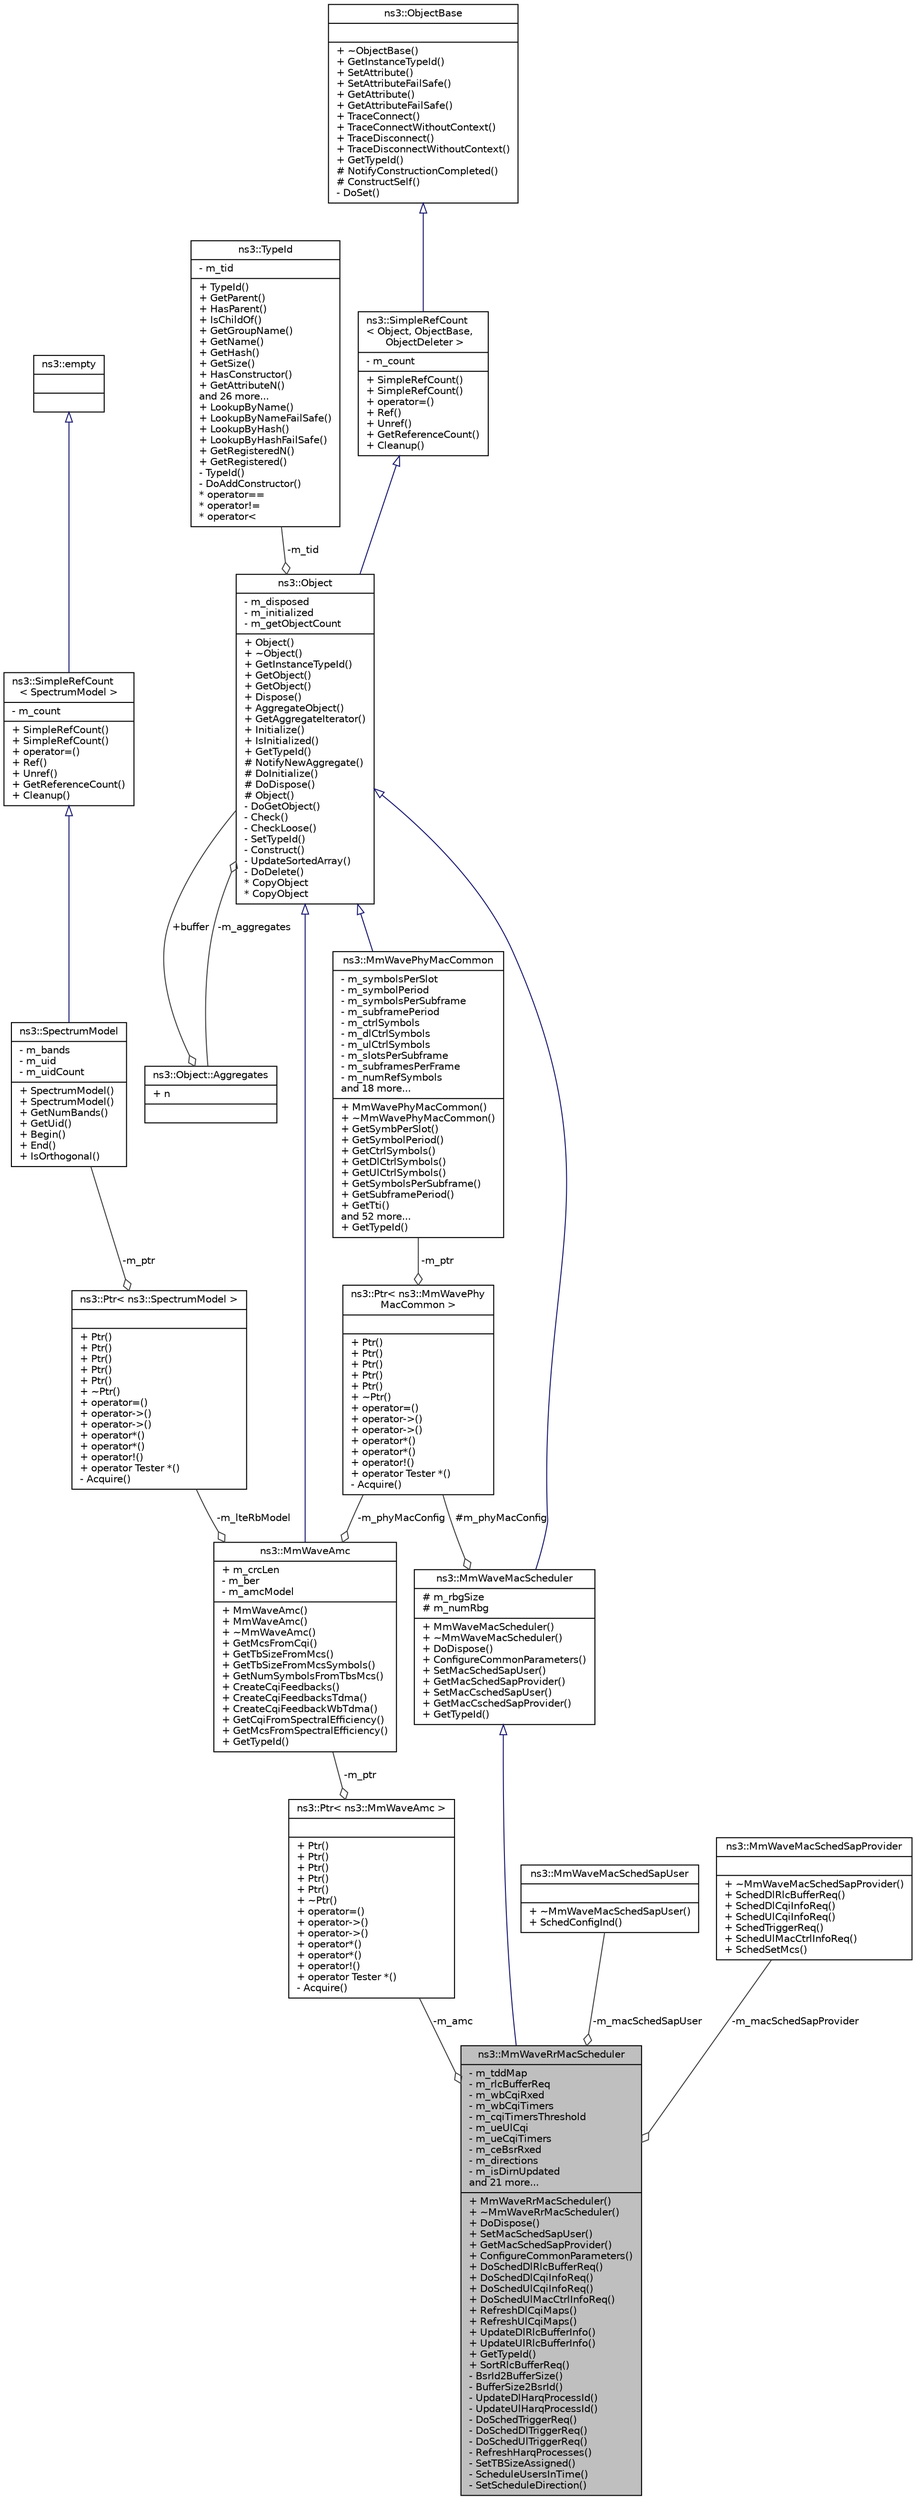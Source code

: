 digraph "ns3::MmWaveRrMacScheduler"
{
  edge [fontname="Helvetica",fontsize="10",labelfontname="Helvetica",labelfontsize="10"];
  node [fontname="Helvetica",fontsize="10",shape=record];
  Node1 [label="{ns3::MmWaveRrMacScheduler\n|- m_tddMap\l- m_rlcBufferReq\l- m_wbCqiRxed\l- m_wbCqiTimers\l- m_cqiTimersThreshold\l- m_ueUlCqi\l- m_ueCqiTimers\l- m_ceBsrRxed\l- m_directions\l- m_isDirnUpdated\land 21 more...\l|+ MmWaveRrMacScheduler()\l+ ~MmWaveRrMacScheduler()\l+ DoDispose()\l+ SetMacSchedSapUser()\l+ GetMacSchedSapProvider()\l+ ConfigureCommonParameters()\l+ DoSchedDlRlcBufferReq()\l+ DoSchedDlCqiInfoReq()\l+ DoSchedUlCqiInfoReq()\l+ DoSchedUlMacCtrlInfoReq()\l+ RefreshDlCqiMaps()\l+ RefreshUlCqiMaps()\l+ UpdateDlRlcBufferInfo()\l+ UpdateUlRlcBufferInfo()\l+ GetTypeId()\l+ SortRlcBufferReq()\l- BsrId2BufferSize()\l- BufferSize2BsrId()\l- UpdateDlHarqProcessId()\l- UpdateUlHarqProcessId()\l- DoSchedTriggerReq()\l- DoSchedDlTriggerReq()\l- DoSchedUlTriggerReq()\l- RefreshHarqProcesses()\l- SetTBSizeAssigned()\l- ScheduleUsersInTime()\l- SetScheduleDirection()\l}",height=0.2,width=0.4,color="black", fillcolor="grey75", style="filled", fontcolor="black"];
  Node2 -> Node1 [dir="back",color="midnightblue",fontsize="10",style="solid",arrowtail="onormal"];
  Node2 [label="{ns3::MmWaveMacScheduler\n|# m_rbgSize\l# m_numRbg\l|+ MmWaveMacScheduler()\l+ ~MmWaveMacScheduler()\l+ DoDispose()\l+ ConfigureCommonParameters()\l+ SetMacSchedSapUser()\l+ GetMacSchedSapProvider()\l+ SetMacCschedSapUser()\l+ GetMacCschedSapProvider()\l+ GetTypeId()\l}",height=0.2,width=0.4,color="black", fillcolor="white", style="filled",URL="$d6/d71/classns3_1_1MmWaveMacScheduler.html"];
  Node3 -> Node2 [dir="back",color="midnightblue",fontsize="10",style="solid",arrowtail="onormal"];
  Node3 [label="{ns3::Object\n|- m_disposed\l- m_initialized\l- m_getObjectCount\l|+ Object()\l+ ~Object()\l+ GetInstanceTypeId()\l+ GetObject()\l+ GetObject()\l+ Dispose()\l+ AggregateObject()\l+ GetAggregateIterator()\l+ Initialize()\l+ IsInitialized()\l+ GetTypeId()\l# NotifyNewAggregate()\l# DoInitialize()\l# DoDispose()\l# Object()\l- DoGetObject()\l- Check()\l- CheckLoose()\l- SetTypeId()\l- Construct()\l- UpdateSortedArray()\l- DoDelete()\l* CopyObject\l* CopyObject\l}",height=0.2,width=0.4,color="black", fillcolor="white", style="filled",URL="$d9/d77/classns3_1_1Object.html",tooltip="A base class which provides memory management and object aggregation. "];
  Node4 -> Node3 [dir="back",color="midnightblue",fontsize="10",style="solid",arrowtail="onormal"];
  Node4 [label="{ns3::SimpleRefCount\l\< Object, ObjectBase,\l ObjectDeleter \>\n|- m_count\l|+ SimpleRefCount()\l+ SimpleRefCount()\l+ operator=()\l+ Ref()\l+ Unref()\l+ GetReferenceCount()\l+ Cleanup()\l}",height=0.2,width=0.4,color="black", fillcolor="white", style="filled",URL="$da/da1/classns3_1_1SimpleRefCount.html"];
  Node5 -> Node4 [dir="back",color="midnightblue",fontsize="10",style="solid",arrowtail="onormal"];
  Node5 [label="{ns3::ObjectBase\n||+ ~ObjectBase()\l+ GetInstanceTypeId()\l+ SetAttribute()\l+ SetAttributeFailSafe()\l+ GetAttribute()\l+ GetAttributeFailSafe()\l+ TraceConnect()\l+ TraceConnectWithoutContext()\l+ TraceDisconnect()\l+ TraceDisconnectWithoutContext()\l+ GetTypeId()\l# NotifyConstructionCompleted()\l# ConstructSelf()\l- DoSet()\l}",height=0.2,width=0.4,color="black", fillcolor="white", style="filled",URL="$d2/dac/classns3_1_1ObjectBase.html",tooltip="Anchor the ns-3 type and attribute system. "];
  Node6 -> Node3 [color="grey25",fontsize="10",style="solid",label=" -m_tid" ,arrowhead="odiamond"];
  Node6 [label="{ns3::TypeId\n|- m_tid\l|+ TypeId()\l+ GetParent()\l+ HasParent()\l+ IsChildOf()\l+ GetGroupName()\l+ GetName()\l+ GetHash()\l+ GetSize()\l+ HasConstructor()\l+ GetAttributeN()\land 26 more...\l+ LookupByName()\l+ LookupByNameFailSafe()\l+ LookupByHash()\l+ LookupByHashFailSafe()\l+ GetRegisteredN()\l+ GetRegistered()\l- TypeId()\l- DoAddConstructor()\l* operator==\l* operator!=\l* operator\<\l}",height=0.2,width=0.4,color="black", fillcolor="white", style="filled",URL="$d6/d11/classns3_1_1TypeId.html",tooltip="a unique identifier for an interface. "];
  Node7 -> Node3 [color="grey25",fontsize="10",style="solid",label=" -m_aggregates" ,arrowhead="odiamond"];
  Node7 [label="{ns3::Object::Aggregates\n|+ n\l|}",height=0.2,width=0.4,color="black", fillcolor="white", style="filled",URL="$d5/de9/structns3_1_1Object_1_1Aggregates.html"];
  Node3 -> Node7 [color="grey25",fontsize="10",style="solid",label=" +buffer" ,arrowhead="odiamond"];
  Node8 -> Node2 [color="grey25",fontsize="10",style="solid",label=" #m_phyMacConfig" ,arrowhead="odiamond"];
  Node8 [label="{ns3::Ptr\< ns3::MmWavePhy\lMacCommon \>\n||+ Ptr()\l+ Ptr()\l+ Ptr()\l+ Ptr()\l+ Ptr()\l+ ~Ptr()\l+ operator=()\l+ operator-\>()\l+ operator-\>()\l+ operator*()\l+ operator*()\l+ operator!()\l+ operator Tester *()\l- Acquire()\l}",height=0.2,width=0.4,color="black", fillcolor="white", style="filled",URL="$dc/d90/classns3_1_1Ptr.html"];
  Node9 -> Node8 [color="grey25",fontsize="10",style="solid",label=" -m_ptr" ,arrowhead="odiamond"];
  Node9 [label="{ns3::MmWavePhyMacCommon\n|- m_symbolsPerSlot\l- m_symbolPeriod\l- m_symbolsPerSubframe\l- m_subframePeriod\l- m_ctrlSymbols\l- m_dlCtrlSymbols\l- m_ulCtrlSymbols\l- m_slotsPerSubframe\l- m_subframesPerFrame\l- m_numRefSymbols\land 18 more...\l|+ MmWavePhyMacCommon()\l+ ~MmWavePhyMacCommon()\l+ GetSymbPerSlot()\l+ GetSymbolPeriod()\l+ GetCtrlSymbols()\l+ GetDlCtrlSymbols()\l+ GetUlCtrlSymbols()\l+ GetSymbolsPerSubframe()\l+ GetSubframePeriod()\l+ GetTti()\land 52 more...\l+ GetTypeId()\l}",height=0.2,width=0.4,color="black", fillcolor="white", style="filled",URL="$df/df4/classns3_1_1MmWavePhyMacCommon.html"];
  Node3 -> Node9 [dir="back",color="midnightblue",fontsize="10",style="solid",arrowtail="onormal"];
  Node10 -> Node1 [color="grey25",fontsize="10",style="solid",label=" -m_macSchedSapUser" ,arrowhead="odiamond"];
  Node10 [label="{ns3::MmWaveMacSchedSapUser\n||+ ~MmWaveMacSchedSapUser()\l+ SchedConfigInd()\l}",height=0.2,width=0.4,color="black", fillcolor="white", style="filled",URL="$d9/d4c/classns3_1_1MmWaveMacSchedSapUser.html"];
  Node11 -> Node1 [color="grey25",fontsize="10",style="solid",label=" -m_macSchedSapProvider" ,arrowhead="odiamond"];
  Node11 [label="{ns3::MmWaveMacSchedSapProvider\n||+ ~MmWaveMacSchedSapProvider()\l+ SchedDlRlcBufferReq()\l+ SchedDlCqiInfoReq()\l+ SchedUlCqiInfoReq()\l+ SchedTriggerReq()\l+ SchedUlMacCtrlInfoReq()\l+ SchedSetMcs()\l}",height=0.2,width=0.4,color="black", fillcolor="white", style="filled",URL="$da/d7d/classns3_1_1MmWaveMacSchedSapProvider.html"];
  Node12 -> Node1 [color="grey25",fontsize="10",style="solid",label=" -m_amc" ,arrowhead="odiamond"];
  Node12 [label="{ns3::Ptr\< ns3::MmWaveAmc \>\n||+ Ptr()\l+ Ptr()\l+ Ptr()\l+ Ptr()\l+ Ptr()\l+ ~Ptr()\l+ operator=()\l+ operator-\>()\l+ operator-\>()\l+ operator*()\l+ operator*()\l+ operator!()\l+ operator Tester *()\l- Acquire()\l}",height=0.2,width=0.4,color="black", fillcolor="white", style="filled",URL="$dc/d90/classns3_1_1Ptr.html"];
  Node13 -> Node12 [color="grey25",fontsize="10",style="solid",label=" -m_ptr" ,arrowhead="odiamond"];
  Node13 [label="{ns3::MmWaveAmc\n|+ m_crcLen\l- m_ber\l- m_amcModel\l|+ MmWaveAmc()\l+ MmWaveAmc()\l+ ~MmWaveAmc()\l+ GetMcsFromCqi()\l+ GetTbSizeFromMcs()\l+ GetTbSizeFromMcsSymbols()\l+ GetNumSymbolsFromTbsMcs()\l+ CreateCqiFeedbacks()\l+ CreateCqiFeedbacksTdma()\l+ CreateCqiFeedbackWbTdma()\l+ GetCqiFromSpectralEfficiency()\l+ GetMcsFromSpectralEfficiency()\l+ GetTypeId()\l}",height=0.2,width=0.4,color="black", fillcolor="white", style="filled",URL="$db/da8/classns3_1_1MmWaveAmc.html"];
  Node3 -> Node13 [dir="back",color="midnightblue",fontsize="10",style="solid",arrowtail="onormal"];
  Node8 -> Node13 [color="grey25",fontsize="10",style="solid",label=" -m_phyMacConfig" ,arrowhead="odiamond"];
  Node14 -> Node13 [color="grey25",fontsize="10",style="solid",label=" -m_lteRbModel" ,arrowhead="odiamond"];
  Node14 [label="{ns3::Ptr\< ns3::SpectrumModel \>\n||+ Ptr()\l+ Ptr()\l+ Ptr()\l+ Ptr()\l+ Ptr()\l+ ~Ptr()\l+ operator=()\l+ operator-\>()\l+ operator-\>()\l+ operator*()\l+ operator*()\l+ operator!()\l+ operator Tester *()\l- Acquire()\l}",height=0.2,width=0.4,color="black", fillcolor="white", style="filled",URL="$dc/d90/classns3_1_1Ptr.html"];
  Node15 -> Node14 [color="grey25",fontsize="10",style="solid",label=" -m_ptr" ,arrowhead="odiamond"];
  Node15 [label="{ns3::SpectrumModel\n|- m_bands\l- m_uid\l- m_uidCount\l|+ SpectrumModel()\l+ SpectrumModel()\l+ GetNumBands()\l+ GetUid()\l+ Begin()\l+ End()\l+ IsOrthogonal()\l}",height=0.2,width=0.4,color="black", fillcolor="white", style="filled",URL="$d2/da4/classns3_1_1SpectrumModel.html"];
  Node16 -> Node15 [dir="back",color="midnightblue",fontsize="10",style="solid",arrowtail="onormal"];
  Node16 [label="{ns3::SimpleRefCount\l\< SpectrumModel \>\n|- m_count\l|+ SimpleRefCount()\l+ SimpleRefCount()\l+ operator=()\l+ Ref()\l+ Unref()\l+ GetReferenceCount()\l+ Cleanup()\l}",height=0.2,width=0.4,color="black", fillcolor="white", style="filled",URL="$da/da1/classns3_1_1SimpleRefCount.html"];
  Node17 -> Node16 [dir="back",color="midnightblue",fontsize="10",style="solid",arrowtail="onormal"];
  Node17 [label="{ns3::empty\n||}",height=0.2,width=0.4,color="black", fillcolor="white", style="filled",URL="$d9/d6a/classns3_1_1empty.html",tooltip="make Callback use a separate empty type "];
}
